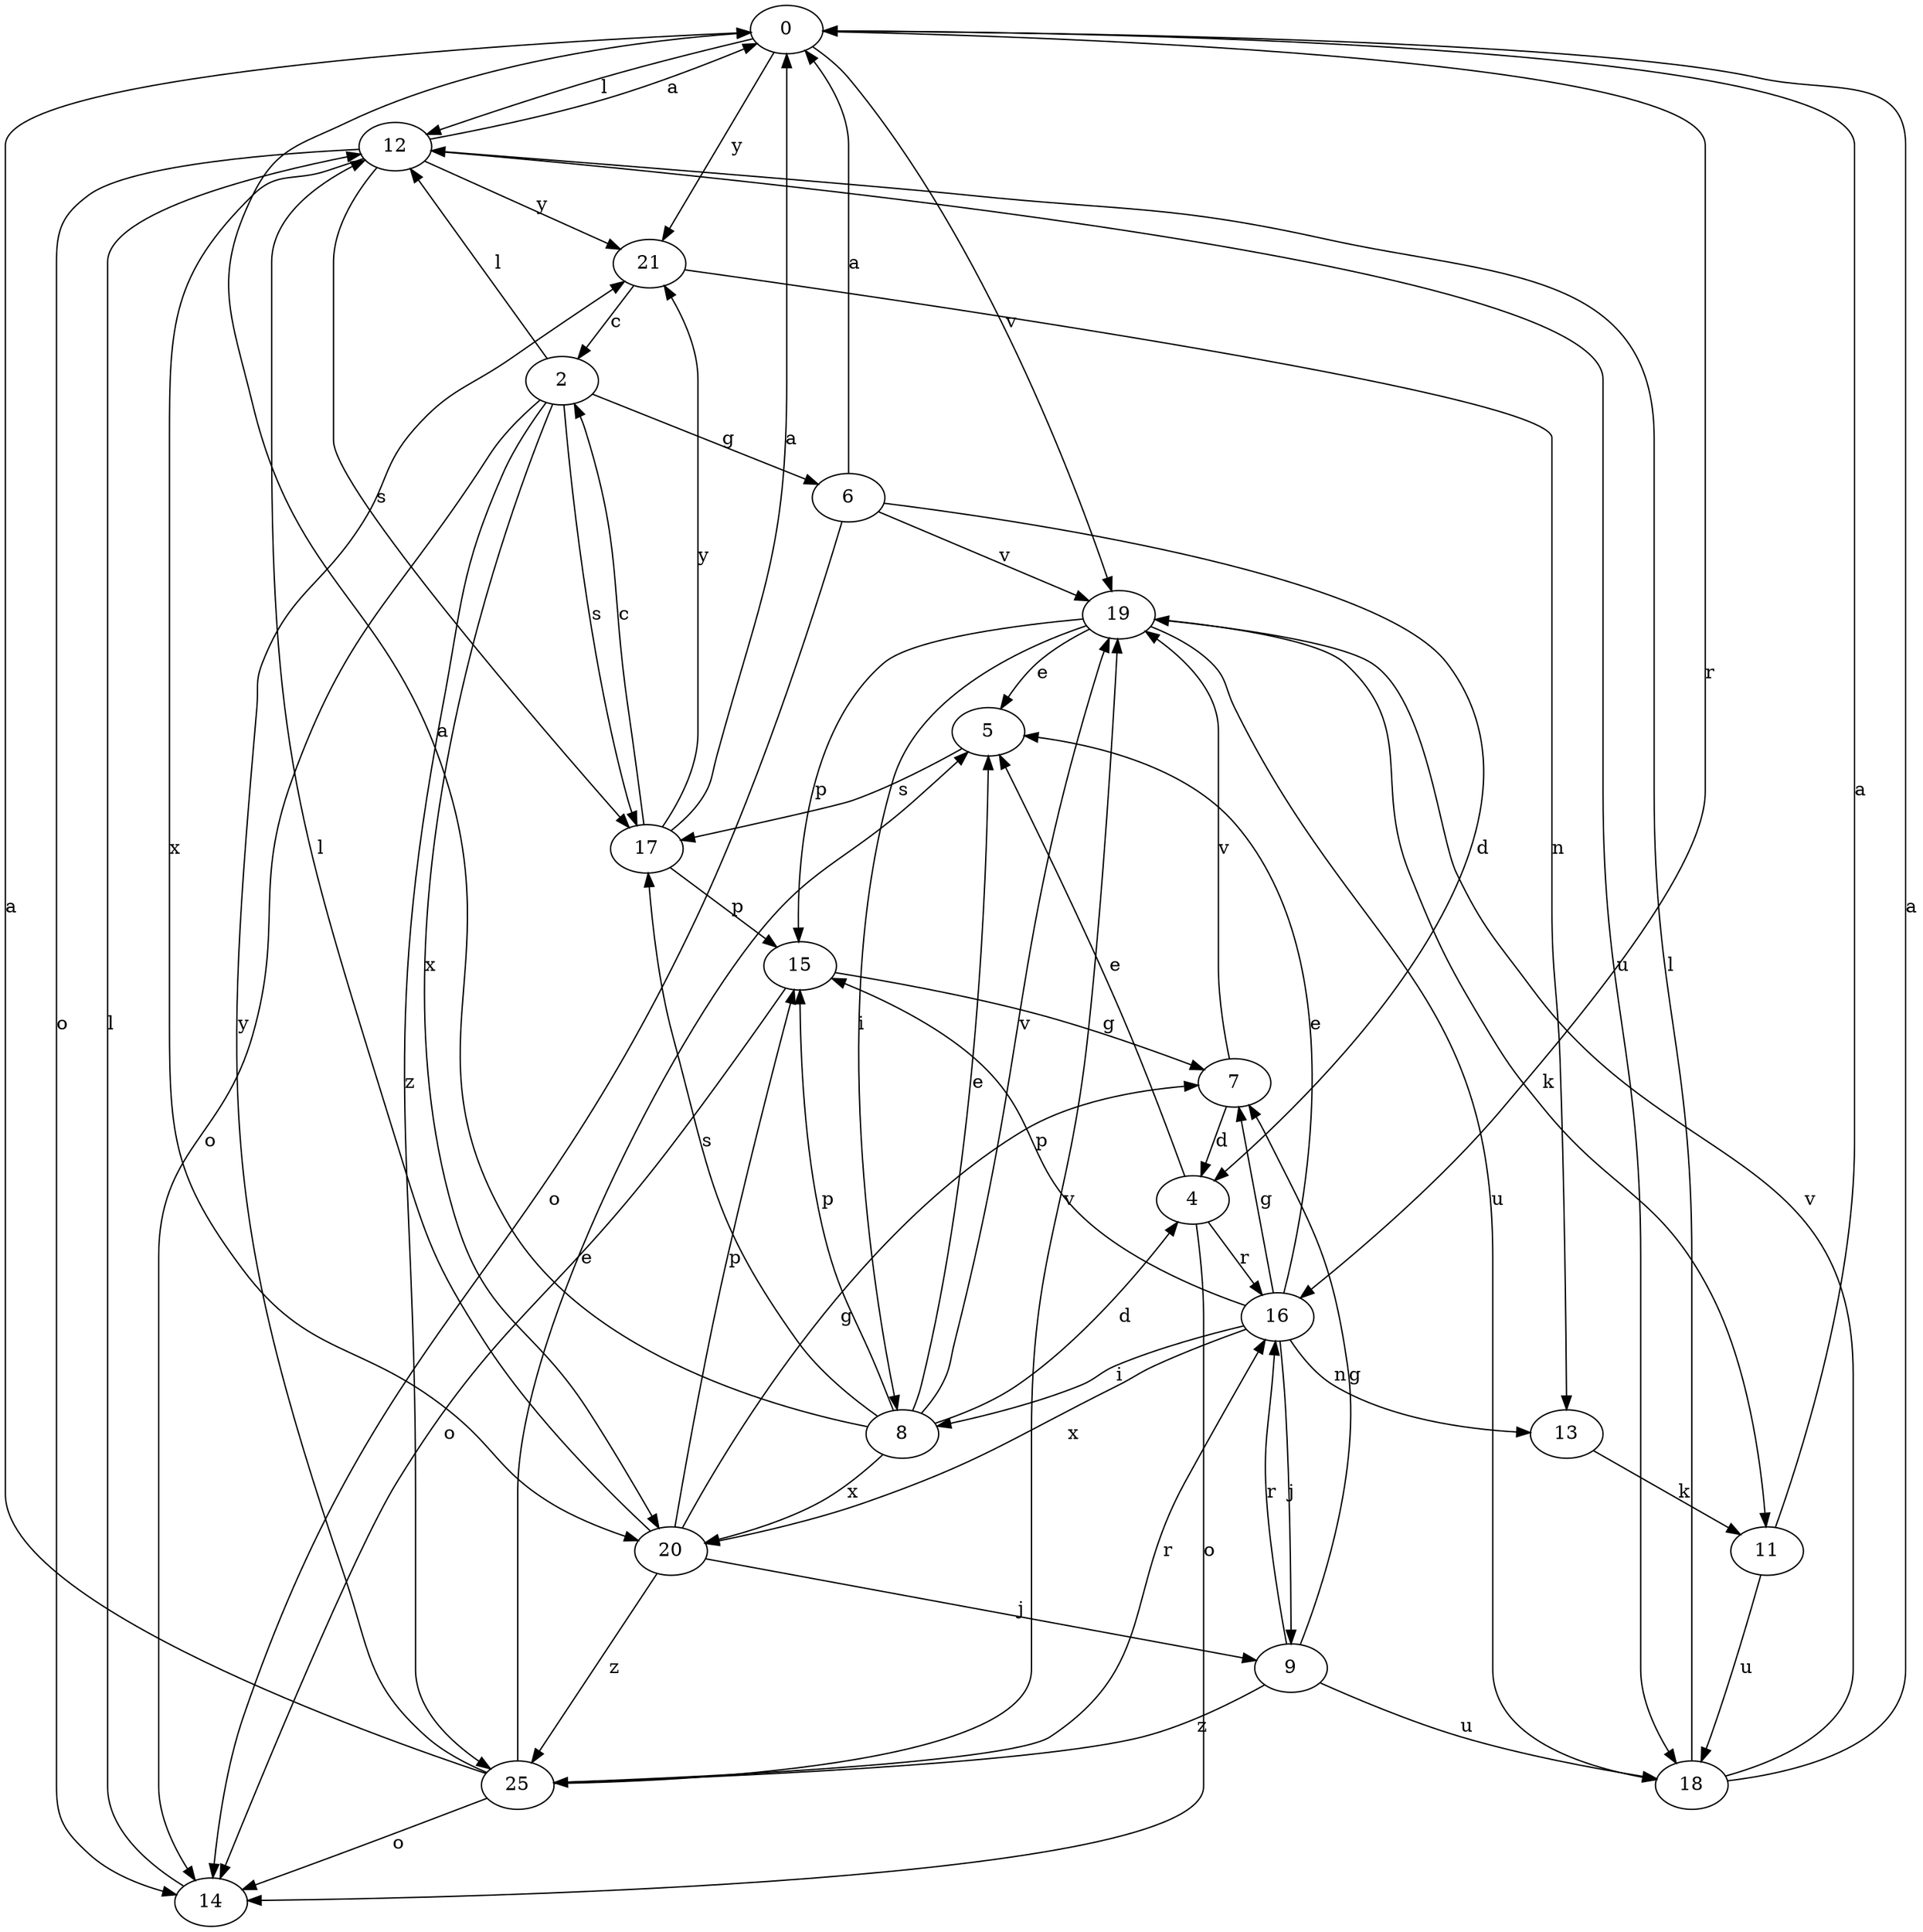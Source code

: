 strict digraph  {
0;
2;
4;
5;
6;
7;
8;
9;
11;
12;
13;
14;
15;
16;
17;
18;
19;
20;
21;
25;
0 -> 12  [label=l];
0 -> 16  [label=r];
0 -> 19  [label=v];
0 -> 21  [label=y];
2 -> 6  [label=g];
2 -> 12  [label=l];
2 -> 14  [label=o];
2 -> 17  [label=s];
2 -> 20  [label=x];
2 -> 25  [label=z];
4 -> 5  [label=e];
4 -> 14  [label=o];
4 -> 16  [label=r];
5 -> 17  [label=s];
6 -> 0  [label=a];
6 -> 4  [label=d];
6 -> 14  [label=o];
6 -> 19  [label=v];
7 -> 4  [label=d];
7 -> 19  [label=v];
8 -> 0  [label=a];
8 -> 4  [label=d];
8 -> 5  [label=e];
8 -> 15  [label=p];
8 -> 17  [label=s];
8 -> 19  [label=v];
8 -> 20  [label=x];
9 -> 7  [label=g];
9 -> 16  [label=r];
9 -> 18  [label=u];
9 -> 25  [label=z];
11 -> 0  [label=a];
11 -> 18  [label=u];
12 -> 0  [label=a];
12 -> 14  [label=o];
12 -> 17  [label=s];
12 -> 18  [label=u];
12 -> 20  [label=x];
12 -> 21  [label=y];
13 -> 11  [label=k];
14 -> 12  [label=l];
15 -> 7  [label=g];
15 -> 14  [label=o];
16 -> 5  [label=e];
16 -> 7  [label=g];
16 -> 8  [label=i];
16 -> 9  [label=j];
16 -> 13  [label=n];
16 -> 15  [label=p];
16 -> 20  [label=x];
17 -> 0  [label=a];
17 -> 2  [label=c];
17 -> 15  [label=p];
17 -> 21  [label=y];
18 -> 0  [label=a];
18 -> 12  [label=l];
18 -> 19  [label=v];
19 -> 5  [label=e];
19 -> 8  [label=i];
19 -> 11  [label=k];
19 -> 15  [label=p];
19 -> 18  [label=u];
20 -> 7  [label=g];
20 -> 9  [label=j];
20 -> 12  [label=l];
20 -> 15  [label=p];
20 -> 25  [label=z];
21 -> 2  [label=c];
21 -> 13  [label=n];
25 -> 0  [label=a];
25 -> 5  [label=e];
25 -> 14  [label=o];
25 -> 16  [label=r];
25 -> 19  [label=v];
25 -> 21  [label=y];
}
